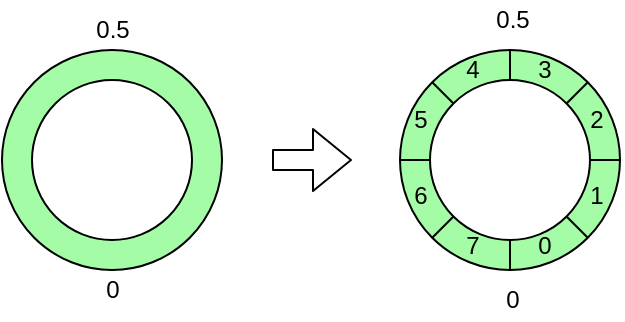 <mxfile version="13.7.9" type="device"><diagram id="oJH9DZei6qMHQePaEEbd" name="Page-1"><mxGraphModel dx="630" dy="571" grid="1" gridSize="10" guides="1" tooltips="1" connect="1" arrows="1" fold="1" page="1" pageScale="1" pageWidth="827" pageHeight="1169" math="0" shadow="0"><root><mxCell id="0"/><mxCell id="1" parent="0"/><mxCell id="PVyEu9iQr6xo2U45iDz3-2" value="" style="ellipse;whiteSpace=wrap;html=1;aspect=fixed;fillColor=#A4FCA7;strokeColor=#000000;" parent="1" vertex="1"><mxGeometry x="105" y="305" width="110" height="110" as="geometry"/></mxCell><mxCell id="PVyEu9iQr6xo2U45iDz3-1" value="" style="ellipse;whiteSpace=wrap;html=1;aspect=fixed;" parent="1" vertex="1"><mxGeometry x="120" y="320" width="80" height="80" as="geometry"/></mxCell><mxCell id="PVyEu9iQr6xo2U45iDz3-3" value="" style="shape=flexArrow;endArrow=classic;html=1;" parent="1" edge="1"><mxGeometry width="50" height="50" relative="1" as="geometry"><mxPoint x="240" y="360" as="sourcePoint"/><mxPoint x="280" y="360" as="targetPoint"/></mxGeometry></mxCell><mxCell id="PVyEu9iQr6xo2U45iDz3-5" value="" style="ellipse;whiteSpace=wrap;html=1;aspect=fixed;fillColor=#A4FCA7;strokeColor=#000000;" parent="1" vertex="1"><mxGeometry x="304" y="305" width="110" height="110" as="geometry"/></mxCell><mxCell id="PVyEu9iQr6xo2U45iDz3-7" value="" style="endArrow=none;html=1;entryX=0.5;entryY=0;entryDx=0;entryDy=0;exitX=0.5;exitY=1;exitDx=0;exitDy=0;" parent="1" source="PVyEu9iQr6xo2U45iDz3-5" target="PVyEu9iQr6xo2U45iDz3-5" edge="1"><mxGeometry width="50" height="50" relative="1" as="geometry"><mxPoint x="340" y="460" as="sourcePoint"/><mxPoint x="390" y="410" as="targetPoint"/></mxGeometry></mxCell><mxCell id="PVyEu9iQr6xo2U45iDz3-8" value="" style="endArrow=none;html=1;exitX=0;exitY=0.5;exitDx=0;exitDy=0;entryX=1;entryY=0.5;entryDx=0;entryDy=0;" parent="1" source="PVyEu9iQr6xo2U45iDz3-5" target="PVyEu9iQr6xo2U45iDz3-5" edge="1"><mxGeometry width="50" height="50" relative="1" as="geometry"><mxPoint x="340" y="470" as="sourcePoint"/><mxPoint x="413" y="364" as="targetPoint"/></mxGeometry></mxCell><mxCell id="PVyEu9iQr6xo2U45iDz3-9" value="" style="endArrow=none;html=1;entryX=1;entryY=0;entryDx=0;entryDy=0;exitX=0;exitY=1;exitDx=0;exitDy=0;" parent="1" source="PVyEu9iQr6xo2U45iDz3-5" target="PVyEu9iQr6xo2U45iDz3-5" edge="1"><mxGeometry width="50" height="50" relative="1" as="geometry"><mxPoint x="334" y="385" as="sourcePoint"/><mxPoint x="384" y="335" as="targetPoint"/></mxGeometry></mxCell><mxCell id="PVyEu9iQr6xo2U45iDz3-10" value="" style="endArrow=none;html=1;entryX=0;entryY=0;entryDx=0;entryDy=0;exitX=1;exitY=1;exitDx=0;exitDy=0;" parent="1" source="PVyEu9iQr6xo2U45iDz3-5" target="PVyEu9iQr6xo2U45iDz3-5" edge="1"><mxGeometry width="50" height="50" relative="1" as="geometry"><mxPoint x="380" y="460" as="sourcePoint"/><mxPoint x="430" y="410" as="targetPoint"/></mxGeometry></mxCell><mxCell id="PVyEu9iQr6xo2U45iDz3-6" value="" style="ellipse;whiteSpace=wrap;html=1;aspect=fixed;" parent="1" vertex="1"><mxGeometry x="319" y="320" width="80" height="80" as="geometry"/></mxCell><mxCell id="PVyEu9iQr6xo2U45iDz3-11" value="0" style="text;html=1;align=center;verticalAlign=middle;resizable=0;points=[];autosize=1;" parent="1" vertex="1"><mxGeometry x="366" y="393" width="20" height="20" as="geometry"/></mxCell><mxCell id="PVyEu9iQr6xo2U45iDz3-13" value="1" style="text;html=1;align=center;verticalAlign=middle;resizable=0;points=[];autosize=1;" parent="1" vertex="1"><mxGeometry x="392" y="368" width="20" height="20" as="geometry"/></mxCell><mxCell id="PVyEu9iQr6xo2U45iDz3-14" value="2" style="text;html=1;align=center;verticalAlign=middle;resizable=0;points=[];autosize=1;" parent="1" vertex="1"><mxGeometry x="392" y="330" width="20" height="20" as="geometry"/></mxCell><mxCell id="PVyEu9iQr6xo2U45iDz3-15" value="3" style="text;html=1;align=center;verticalAlign=middle;resizable=0;points=[];autosize=1;" parent="1" vertex="1"><mxGeometry x="366" y="305" width="20" height="20" as="geometry"/></mxCell><mxCell id="PVyEu9iQr6xo2U45iDz3-16" value="4" style="text;html=1;align=center;verticalAlign=middle;resizable=0;points=[];autosize=1;" parent="1" vertex="1"><mxGeometry x="330" y="305" width="20" height="20" as="geometry"/></mxCell><mxCell id="PVyEu9iQr6xo2U45iDz3-18" value="5" style="text;html=1;align=center;verticalAlign=middle;resizable=0;points=[];autosize=1;" parent="1" vertex="1"><mxGeometry x="304" y="330" width="20" height="20" as="geometry"/></mxCell><mxCell id="PVyEu9iQr6xo2U45iDz3-19" value="6" style="text;html=1;align=center;verticalAlign=middle;resizable=0;points=[];autosize=1;" parent="1" vertex="1"><mxGeometry x="304" y="368" width="20" height="20" as="geometry"/></mxCell><mxCell id="PVyEu9iQr6xo2U45iDz3-20" value="7" style="text;html=1;align=center;verticalAlign=middle;resizable=0;points=[];autosize=1;" parent="1" vertex="1"><mxGeometry x="330" y="393" width="20" height="20" as="geometry"/></mxCell><mxCell id="8IQgTljyLjWNHWfoRP-n-1" value="0" style="text;html=1;align=center;verticalAlign=middle;resizable=0;points=[];autosize=1;" vertex="1" parent="1"><mxGeometry x="350" y="420" width="20" height="20" as="geometry"/></mxCell><mxCell id="8IQgTljyLjWNHWfoRP-n-2" value="0.5" style="text;html=1;align=center;verticalAlign=middle;resizable=0;points=[];autosize=1;" vertex="1" parent="1"><mxGeometry x="345" y="280" width="30" height="20" as="geometry"/></mxCell><mxCell id="8IQgTljyLjWNHWfoRP-n-3" value="0.5" style="text;html=1;align=center;verticalAlign=middle;resizable=0;points=[];autosize=1;" vertex="1" parent="1"><mxGeometry x="145" y="285" width="30" height="20" as="geometry"/></mxCell><mxCell id="8IQgTljyLjWNHWfoRP-n-4" value="0" style="text;html=1;align=center;verticalAlign=middle;resizable=0;points=[];autosize=1;" vertex="1" parent="1"><mxGeometry x="150" y="415" width="20" height="20" as="geometry"/></mxCell></root></mxGraphModel></diagram></mxfile>